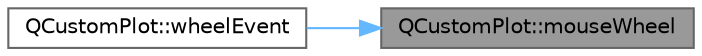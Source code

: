 digraph "QCustomPlot::mouseWheel"
{
 // LATEX_PDF_SIZE
  bgcolor="transparent";
  edge [fontname=Helvetica,fontsize=10,labelfontname=Helvetica,labelfontsize=10];
  node [fontname=Helvetica,fontsize=10,shape=box,height=0.2,width=0.4];
  rankdir="RL";
  Node1 [label="QCustomPlot::mouseWheel",height=0.2,width=0.4,color="gray40", fillcolor="grey60", style="filled", fontcolor="black",tooltip=" "];
  Node1 -> Node2 [dir="back",color="steelblue1",style="solid"];
  Node2 [label="QCustomPlot::wheelEvent",height=0.2,width=0.4,color="grey40", fillcolor="white", style="filled",URL="$class_q_custom_plot.html#a7848c9ac8be60bbd8fcea9b53be543c5",tooltip=" "];
}
